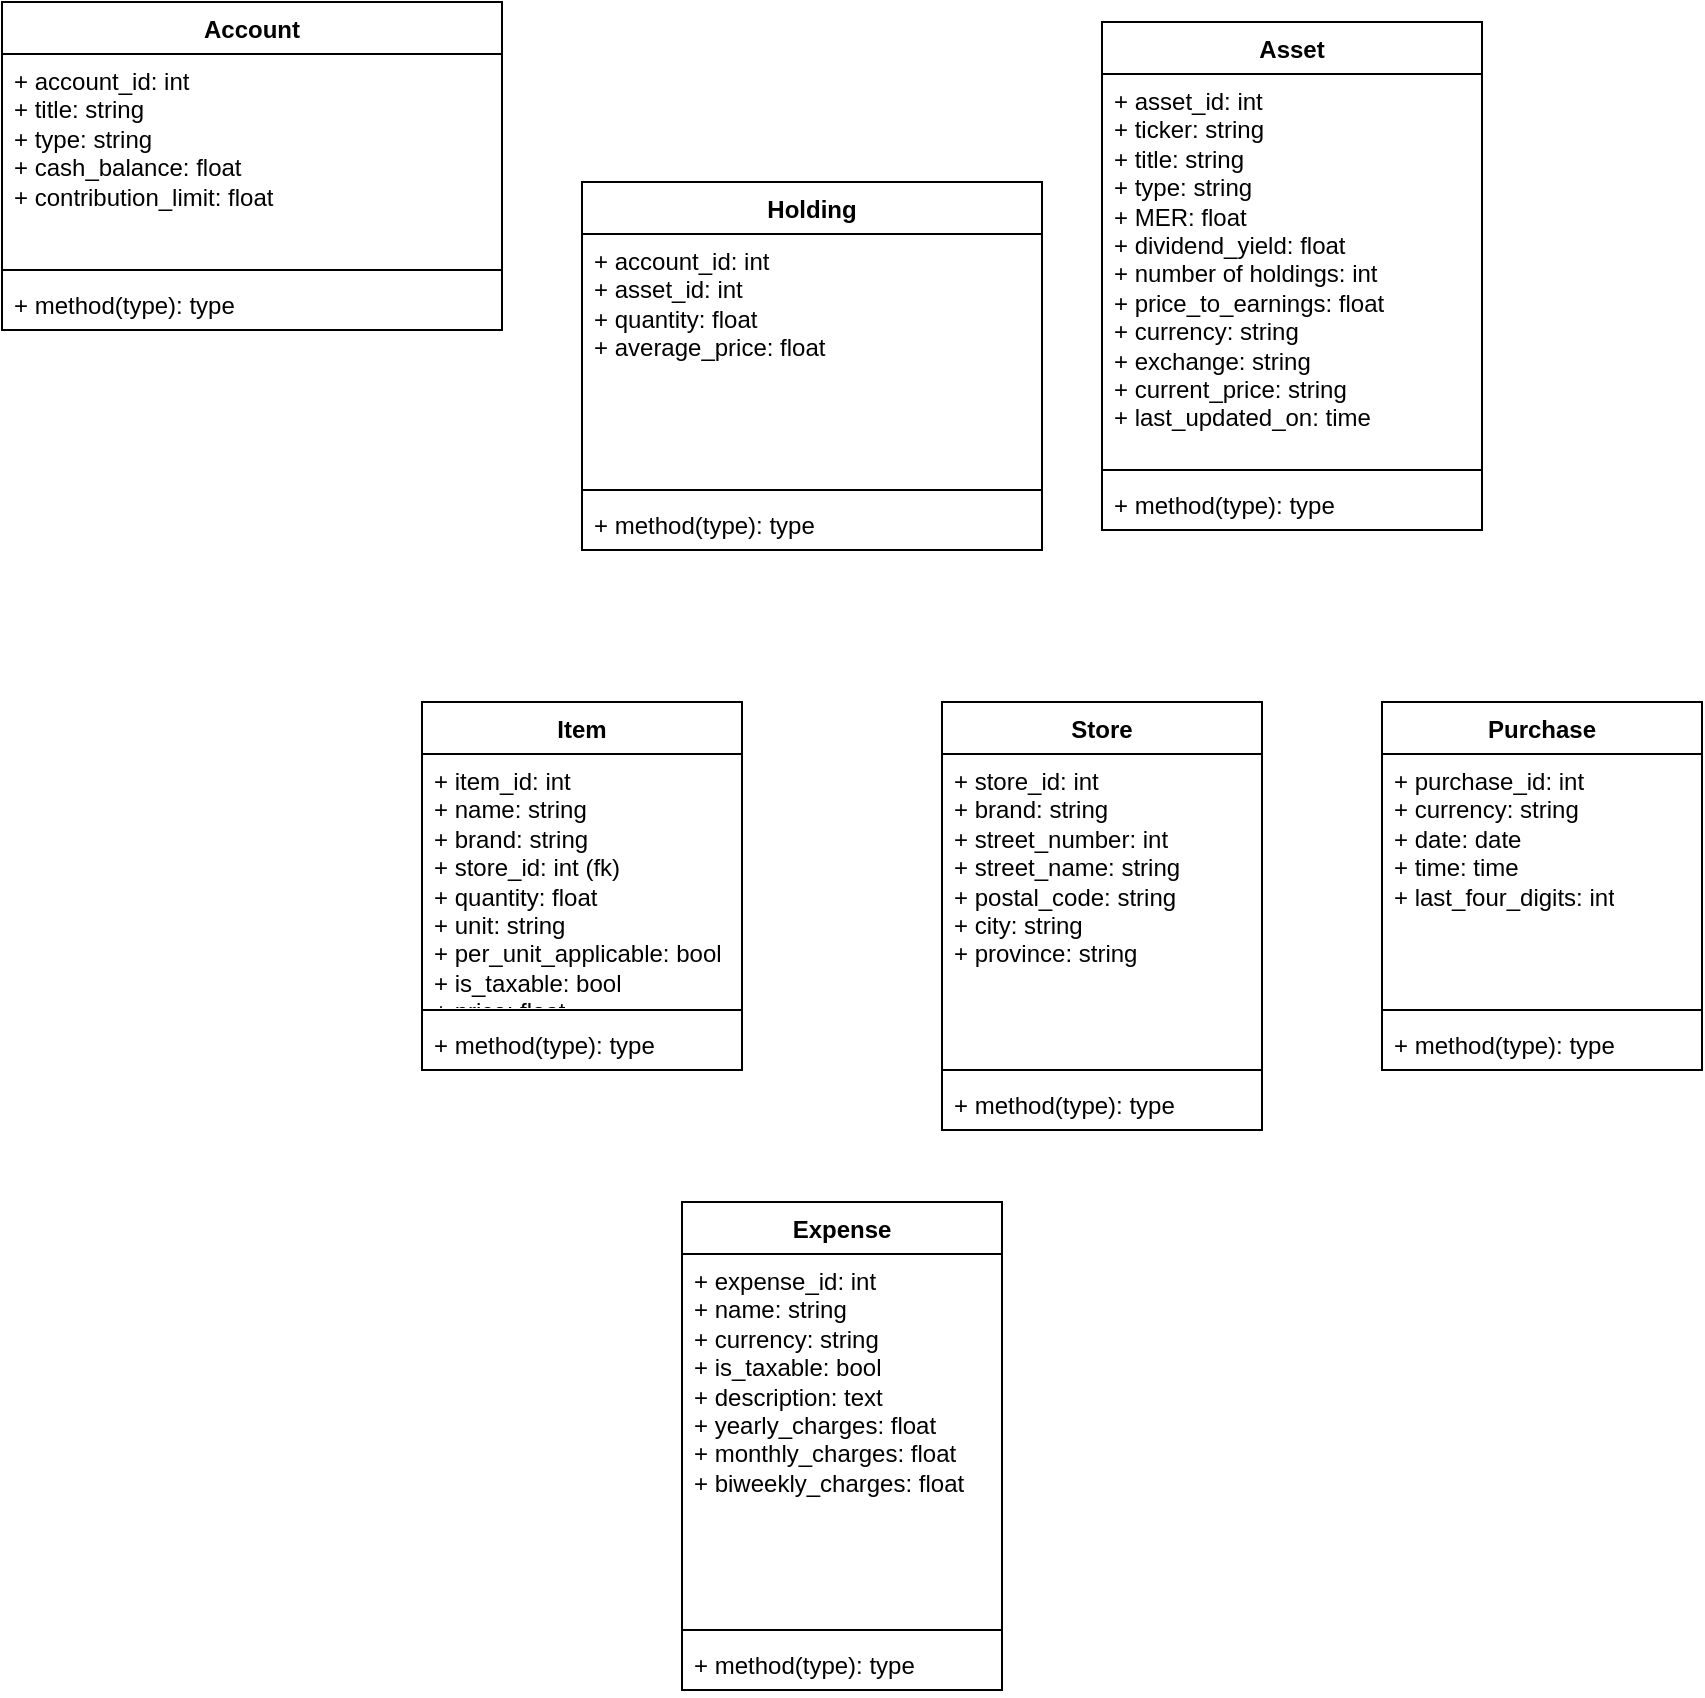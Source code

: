 <mxfile version="26.1.1">
  <diagram name="Page-1" id="N10CkRsGT8UbwW3eQLNl">
    <mxGraphModel dx="682" dy="715" grid="1" gridSize="10" guides="1" tooltips="1" connect="1" arrows="1" fold="1" page="1" pageScale="1" pageWidth="827" pageHeight="1169" math="0" shadow="0">
      <root>
        <mxCell id="0" />
        <mxCell id="1" parent="0" />
        <mxCell id="Fja6sfkFHrBBnpi1vcEz-1" value="Account" style="swimlane;fontStyle=1;align=center;verticalAlign=top;childLayout=stackLayout;horizontal=1;startSize=26;horizontalStack=0;resizeParent=1;resizeParentMax=0;resizeLast=0;collapsible=1;marginBottom=0;whiteSpace=wrap;html=1;" vertex="1" parent="1">
          <mxGeometry x="150" y="520" width="250" height="164" as="geometry" />
        </mxCell>
        <mxCell id="Fja6sfkFHrBBnpi1vcEz-2" value="+ account_id: int&lt;br&gt;+ title: string&lt;br&gt;&lt;div&gt;+ type: string&lt;/div&gt;&lt;div&gt;+ cash_balance: float&lt;br&gt;+ contribution_limit: float&lt;/div&gt;&lt;div&gt;&lt;br&gt;&lt;/div&gt;" style="text;strokeColor=none;fillColor=none;align=left;verticalAlign=top;spacingLeft=4;spacingRight=4;overflow=hidden;rotatable=0;points=[[0,0.5],[1,0.5]];portConstraint=eastwest;whiteSpace=wrap;html=1;" vertex="1" parent="Fja6sfkFHrBBnpi1vcEz-1">
          <mxGeometry y="26" width="250" height="104" as="geometry" />
        </mxCell>
        <mxCell id="Fja6sfkFHrBBnpi1vcEz-3" value="" style="line;strokeWidth=1;fillColor=none;align=left;verticalAlign=middle;spacingTop=-1;spacingLeft=3;spacingRight=3;rotatable=0;labelPosition=right;points=[];portConstraint=eastwest;strokeColor=inherit;" vertex="1" parent="Fja6sfkFHrBBnpi1vcEz-1">
          <mxGeometry y="130" width="250" height="8" as="geometry" />
        </mxCell>
        <mxCell id="Fja6sfkFHrBBnpi1vcEz-4" value="+ method(type): type" style="text;strokeColor=none;fillColor=none;align=left;verticalAlign=top;spacingLeft=4;spacingRight=4;overflow=hidden;rotatable=0;points=[[0,0.5],[1,0.5]];portConstraint=eastwest;whiteSpace=wrap;html=1;" vertex="1" parent="Fja6sfkFHrBBnpi1vcEz-1">
          <mxGeometry y="138" width="250" height="26" as="geometry" />
        </mxCell>
        <mxCell id="Fja6sfkFHrBBnpi1vcEz-5" value="Asset" style="swimlane;fontStyle=1;align=center;verticalAlign=top;childLayout=stackLayout;horizontal=1;startSize=26;horizontalStack=0;resizeParent=1;resizeParentMax=0;resizeLast=0;collapsible=1;marginBottom=0;whiteSpace=wrap;html=1;" vertex="1" parent="1">
          <mxGeometry x="700" y="530" width="190" height="254" as="geometry" />
        </mxCell>
        <mxCell id="Fja6sfkFHrBBnpi1vcEz-6" value="&lt;div&gt;+ asset_id: int&lt;/div&gt;+ ticker: string&lt;br&gt;+ title: string&lt;br&gt;+ type: string&lt;br&gt;+ MER: float&lt;br&gt;+ dividend_yield: float&lt;br&gt;+ number of holdings: int&lt;br&gt;+ price_to_earnings: float&lt;br&gt;&lt;div&gt;+ currency: string&lt;br&gt;+ exchange: string&lt;br&gt;+ current_price: string&lt;br&gt;+ last_updated_on: time&lt;/div&gt;" style="text;strokeColor=none;fillColor=none;align=left;verticalAlign=top;spacingLeft=4;spacingRight=4;overflow=hidden;rotatable=0;points=[[0,0.5],[1,0.5]];portConstraint=eastwest;whiteSpace=wrap;html=1;" vertex="1" parent="Fja6sfkFHrBBnpi1vcEz-5">
          <mxGeometry y="26" width="190" height="194" as="geometry" />
        </mxCell>
        <mxCell id="Fja6sfkFHrBBnpi1vcEz-7" value="" style="line;strokeWidth=1;fillColor=none;align=left;verticalAlign=middle;spacingTop=-1;spacingLeft=3;spacingRight=3;rotatable=0;labelPosition=right;points=[];portConstraint=eastwest;strokeColor=inherit;" vertex="1" parent="Fja6sfkFHrBBnpi1vcEz-5">
          <mxGeometry y="220" width="190" height="8" as="geometry" />
        </mxCell>
        <mxCell id="Fja6sfkFHrBBnpi1vcEz-8" value="+ method(type): type" style="text;strokeColor=none;fillColor=none;align=left;verticalAlign=top;spacingLeft=4;spacingRight=4;overflow=hidden;rotatable=0;points=[[0,0.5],[1,0.5]];portConstraint=eastwest;whiteSpace=wrap;html=1;" vertex="1" parent="Fja6sfkFHrBBnpi1vcEz-5">
          <mxGeometry y="228" width="190" height="26" as="geometry" />
        </mxCell>
        <mxCell id="Fja6sfkFHrBBnpi1vcEz-17" value="Holding" style="swimlane;fontStyle=1;align=center;verticalAlign=top;childLayout=stackLayout;horizontal=1;startSize=26;horizontalStack=0;resizeParent=1;resizeParentMax=0;resizeLast=0;collapsible=1;marginBottom=0;whiteSpace=wrap;html=1;" vertex="1" parent="1">
          <mxGeometry x="440" y="610" width="230" height="184" as="geometry" />
        </mxCell>
        <mxCell id="Fja6sfkFHrBBnpi1vcEz-18" value="+ account_id: int&lt;div&gt;+ asset_id: int&lt;/div&gt;&lt;div&gt;+ quantity: float&lt;/div&gt;&lt;div&gt;+ average_price: float&lt;/div&gt;&lt;div&gt;&lt;br&gt;&lt;/div&gt;" style="text;strokeColor=none;fillColor=none;align=left;verticalAlign=top;spacingLeft=4;spacingRight=4;overflow=hidden;rotatable=0;points=[[0,0.5],[1,0.5]];portConstraint=eastwest;whiteSpace=wrap;html=1;" vertex="1" parent="Fja6sfkFHrBBnpi1vcEz-17">
          <mxGeometry y="26" width="230" height="124" as="geometry" />
        </mxCell>
        <mxCell id="Fja6sfkFHrBBnpi1vcEz-19" value="" style="line;strokeWidth=1;fillColor=none;align=left;verticalAlign=middle;spacingTop=-1;spacingLeft=3;spacingRight=3;rotatable=0;labelPosition=right;points=[];portConstraint=eastwest;strokeColor=inherit;" vertex="1" parent="Fja6sfkFHrBBnpi1vcEz-17">
          <mxGeometry y="150" width="230" height="8" as="geometry" />
        </mxCell>
        <mxCell id="Fja6sfkFHrBBnpi1vcEz-20" value="+ method(type): type" style="text;strokeColor=none;fillColor=none;align=left;verticalAlign=top;spacingLeft=4;spacingRight=4;overflow=hidden;rotatable=0;points=[[0,0.5],[1,0.5]];portConstraint=eastwest;whiteSpace=wrap;html=1;" vertex="1" parent="Fja6sfkFHrBBnpi1vcEz-17">
          <mxGeometry y="158" width="230" height="26" as="geometry" />
        </mxCell>
        <mxCell id="Fja6sfkFHrBBnpi1vcEz-21" value="Item" style="swimlane;fontStyle=1;align=center;verticalAlign=top;childLayout=stackLayout;horizontal=1;startSize=26;horizontalStack=0;resizeParent=1;resizeParentMax=0;resizeLast=0;collapsible=1;marginBottom=0;whiteSpace=wrap;html=1;" vertex="1" parent="1">
          <mxGeometry x="360" y="870" width="160" height="184" as="geometry" />
        </mxCell>
        <mxCell id="Fja6sfkFHrBBnpi1vcEz-22" value="+ item_id: int&lt;div&gt;+ name: string&lt;/div&gt;&lt;div&gt;+ brand: string&lt;br&gt;+ store_id: int (fk)&lt;/div&gt;&lt;div&gt;+ quantity: float&lt;/div&gt;&lt;div&gt;+ unit: string&lt;/div&gt;&lt;div&gt;+ per_unit_applicable: bool&lt;br&gt;+ is_taxable: bool&lt;/div&gt;&lt;div&gt;+ price: float&lt;/div&gt;" style="text;strokeColor=none;fillColor=none;align=left;verticalAlign=top;spacingLeft=4;spacingRight=4;overflow=hidden;rotatable=0;points=[[0,0.5],[1,0.5]];portConstraint=eastwest;whiteSpace=wrap;html=1;" vertex="1" parent="Fja6sfkFHrBBnpi1vcEz-21">
          <mxGeometry y="26" width="160" height="124" as="geometry" />
        </mxCell>
        <mxCell id="Fja6sfkFHrBBnpi1vcEz-23" value="" style="line;strokeWidth=1;fillColor=none;align=left;verticalAlign=middle;spacingTop=-1;spacingLeft=3;spacingRight=3;rotatable=0;labelPosition=right;points=[];portConstraint=eastwest;strokeColor=inherit;" vertex="1" parent="Fja6sfkFHrBBnpi1vcEz-21">
          <mxGeometry y="150" width="160" height="8" as="geometry" />
        </mxCell>
        <mxCell id="Fja6sfkFHrBBnpi1vcEz-24" value="+ method(type): type" style="text;strokeColor=none;fillColor=none;align=left;verticalAlign=top;spacingLeft=4;spacingRight=4;overflow=hidden;rotatable=0;points=[[0,0.5],[1,0.5]];portConstraint=eastwest;whiteSpace=wrap;html=1;" vertex="1" parent="Fja6sfkFHrBBnpi1vcEz-21">
          <mxGeometry y="158" width="160" height="26" as="geometry" />
        </mxCell>
        <mxCell id="Fja6sfkFHrBBnpi1vcEz-25" value="Store" style="swimlane;fontStyle=1;align=center;verticalAlign=top;childLayout=stackLayout;horizontal=1;startSize=26;horizontalStack=0;resizeParent=1;resizeParentMax=0;resizeLast=0;collapsible=1;marginBottom=0;whiteSpace=wrap;html=1;" vertex="1" parent="1">
          <mxGeometry x="620" y="870" width="160" height="214" as="geometry" />
        </mxCell>
        <mxCell id="Fja6sfkFHrBBnpi1vcEz-26" value="+ store_id: int&lt;div&gt;+ brand: string&lt;/div&gt;&lt;div&gt;+ street_number: int&lt;/div&gt;&lt;div&gt;+ street_name: string&lt;/div&gt;&lt;div&gt;+ postal_code: string&lt;/div&gt;&lt;div&gt;+ city: string&lt;/div&gt;&lt;div&gt;+ province: string&lt;/div&gt;" style="text;strokeColor=none;fillColor=none;align=left;verticalAlign=top;spacingLeft=4;spacingRight=4;overflow=hidden;rotatable=0;points=[[0,0.5],[1,0.5]];portConstraint=eastwest;whiteSpace=wrap;html=1;" vertex="1" parent="Fja6sfkFHrBBnpi1vcEz-25">
          <mxGeometry y="26" width="160" height="154" as="geometry" />
        </mxCell>
        <mxCell id="Fja6sfkFHrBBnpi1vcEz-27" value="" style="line;strokeWidth=1;fillColor=none;align=left;verticalAlign=middle;spacingTop=-1;spacingLeft=3;spacingRight=3;rotatable=0;labelPosition=right;points=[];portConstraint=eastwest;strokeColor=inherit;" vertex="1" parent="Fja6sfkFHrBBnpi1vcEz-25">
          <mxGeometry y="180" width="160" height="8" as="geometry" />
        </mxCell>
        <mxCell id="Fja6sfkFHrBBnpi1vcEz-28" value="+ method(type): type" style="text;strokeColor=none;fillColor=none;align=left;verticalAlign=top;spacingLeft=4;spacingRight=4;overflow=hidden;rotatable=0;points=[[0,0.5],[1,0.5]];portConstraint=eastwest;whiteSpace=wrap;html=1;" vertex="1" parent="Fja6sfkFHrBBnpi1vcEz-25">
          <mxGeometry y="188" width="160" height="26" as="geometry" />
        </mxCell>
        <mxCell id="Fja6sfkFHrBBnpi1vcEz-29" value="Purchase" style="swimlane;fontStyle=1;align=center;verticalAlign=top;childLayout=stackLayout;horizontal=1;startSize=26;horizontalStack=0;resizeParent=1;resizeParentMax=0;resizeLast=0;collapsible=1;marginBottom=0;whiteSpace=wrap;html=1;" vertex="1" parent="1">
          <mxGeometry x="840" y="870" width="160" height="184" as="geometry" />
        </mxCell>
        <mxCell id="Fja6sfkFHrBBnpi1vcEz-30" value="+ purchase_id: int&lt;div&gt;+ currency: string&lt;br&gt;+ date: date&lt;/div&gt;&lt;div&gt;+ time: time&lt;br&gt;+ last_four_digits: int&lt;/div&gt;" style="text;strokeColor=none;fillColor=none;align=left;verticalAlign=top;spacingLeft=4;spacingRight=4;overflow=hidden;rotatable=0;points=[[0,0.5],[1,0.5]];portConstraint=eastwest;whiteSpace=wrap;html=1;" vertex="1" parent="Fja6sfkFHrBBnpi1vcEz-29">
          <mxGeometry y="26" width="160" height="124" as="geometry" />
        </mxCell>
        <mxCell id="Fja6sfkFHrBBnpi1vcEz-31" value="" style="line;strokeWidth=1;fillColor=none;align=left;verticalAlign=middle;spacingTop=-1;spacingLeft=3;spacingRight=3;rotatable=0;labelPosition=right;points=[];portConstraint=eastwest;strokeColor=inherit;" vertex="1" parent="Fja6sfkFHrBBnpi1vcEz-29">
          <mxGeometry y="150" width="160" height="8" as="geometry" />
        </mxCell>
        <mxCell id="Fja6sfkFHrBBnpi1vcEz-32" value="+ method(type): type" style="text;strokeColor=none;fillColor=none;align=left;verticalAlign=top;spacingLeft=4;spacingRight=4;overflow=hidden;rotatable=0;points=[[0,0.5],[1,0.5]];portConstraint=eastwest;whiteSpace=wrap;html=1;" vertex="1" parent="Fja6sfkFHrBBnpi1vcEz-29">
          <mxGeometry y="158" width="160" height="26" as="geometry" />
        </mxCell>
        <mxCell id="Fja6sfkFHrBBnpi1vcEz-33" value="Expense" style="swimlane;fontStyle=1;align=center;verticalAlign=top;childLayout=stackLayout;horizontal=1;startSize=26;horizontalStack=0;resizeParent=1;resizeParentMax=0;resizeLast=0;collapsible=1;marginBottom=0;whiteSpace=wrap;html=1;" vertex="1" parent="1">
          <mxGeometry x="490" y="1120" width="160" height="244" as="geometry" />
        </mxCell>
        <mxCell id="Fja6sfkFHrBBnpi1vcEz-34" value="+ expense_id: int&lt;div&gt;+ name: string&lt;/div&gt;&lt;div&gt;+ currency: string&lt;/div&gt;&lt;div&gt;+ is_taxable: bool&lt;/div&gt;&lt;div&gt;+ description: text&lt;br&gt;+ yearly_charges: float&lt;/div&gt;&lt;div&gt;+ monthly_charges: float&lt;/div&gt;&lt;div&gt;+ biweekly_charges: float&lt;/div&gt;" style="text;strokeColor=none;fillColor=none;align=left;verticalAlign=top;spacingLeft=4;spacingRight=4;overflow=hidden;rotatable=0;points=[[0,0.5],[1,0.5]];portConstraint=eastwest;whiteSpace=wrap;html=1;" vertex="1" parent="Fja6sfkFHrBBnpi1vcEz-33">
          <mxGeometry y="26" width="160" height="184" as="geometry" />
        </mxCell>
        <mxCell id="Fja6sfkFHrBBnpi1vcEz-35" value="" style="line;strokeWidth=1;fillColor=none;align=left;verticalAlign=middle;spacingTop=-1;spacingLeft=3;spacingRight=3;rotatable=0;labelPosition=right;points=[];portConstraint=eastwest;strokeColor=inherit;" vertex="1" parent="Fja6sfkFHrBBnpi1vcEz-33">
          <mxGeometry y="210" width="160" height="8" as="geometry" />
        </mxCell>
        <mxCell id="Fja6sfkFHrBBnpi1vcEz-36" value="+ method(type): type" style="text;strokeColor=none;fillColor=none;align=left;verticalAlign=top;spacingLeft=4;spacingRight=4;overflow=hidden;rotatable=0;points=[[0,0.5],[1,0.5]];portConstraint=eastwest;whiteSpace=wrap;html=1;" vertex="1" parent="Fja6sfkFHrBBnpi1vcEz-33">
          <mxGeometry y="218" width="160" height="26" as="geometry" />
        </mxCell>
      </root>
    </mxGraphModel>
  </diagram>
</mxfile>

